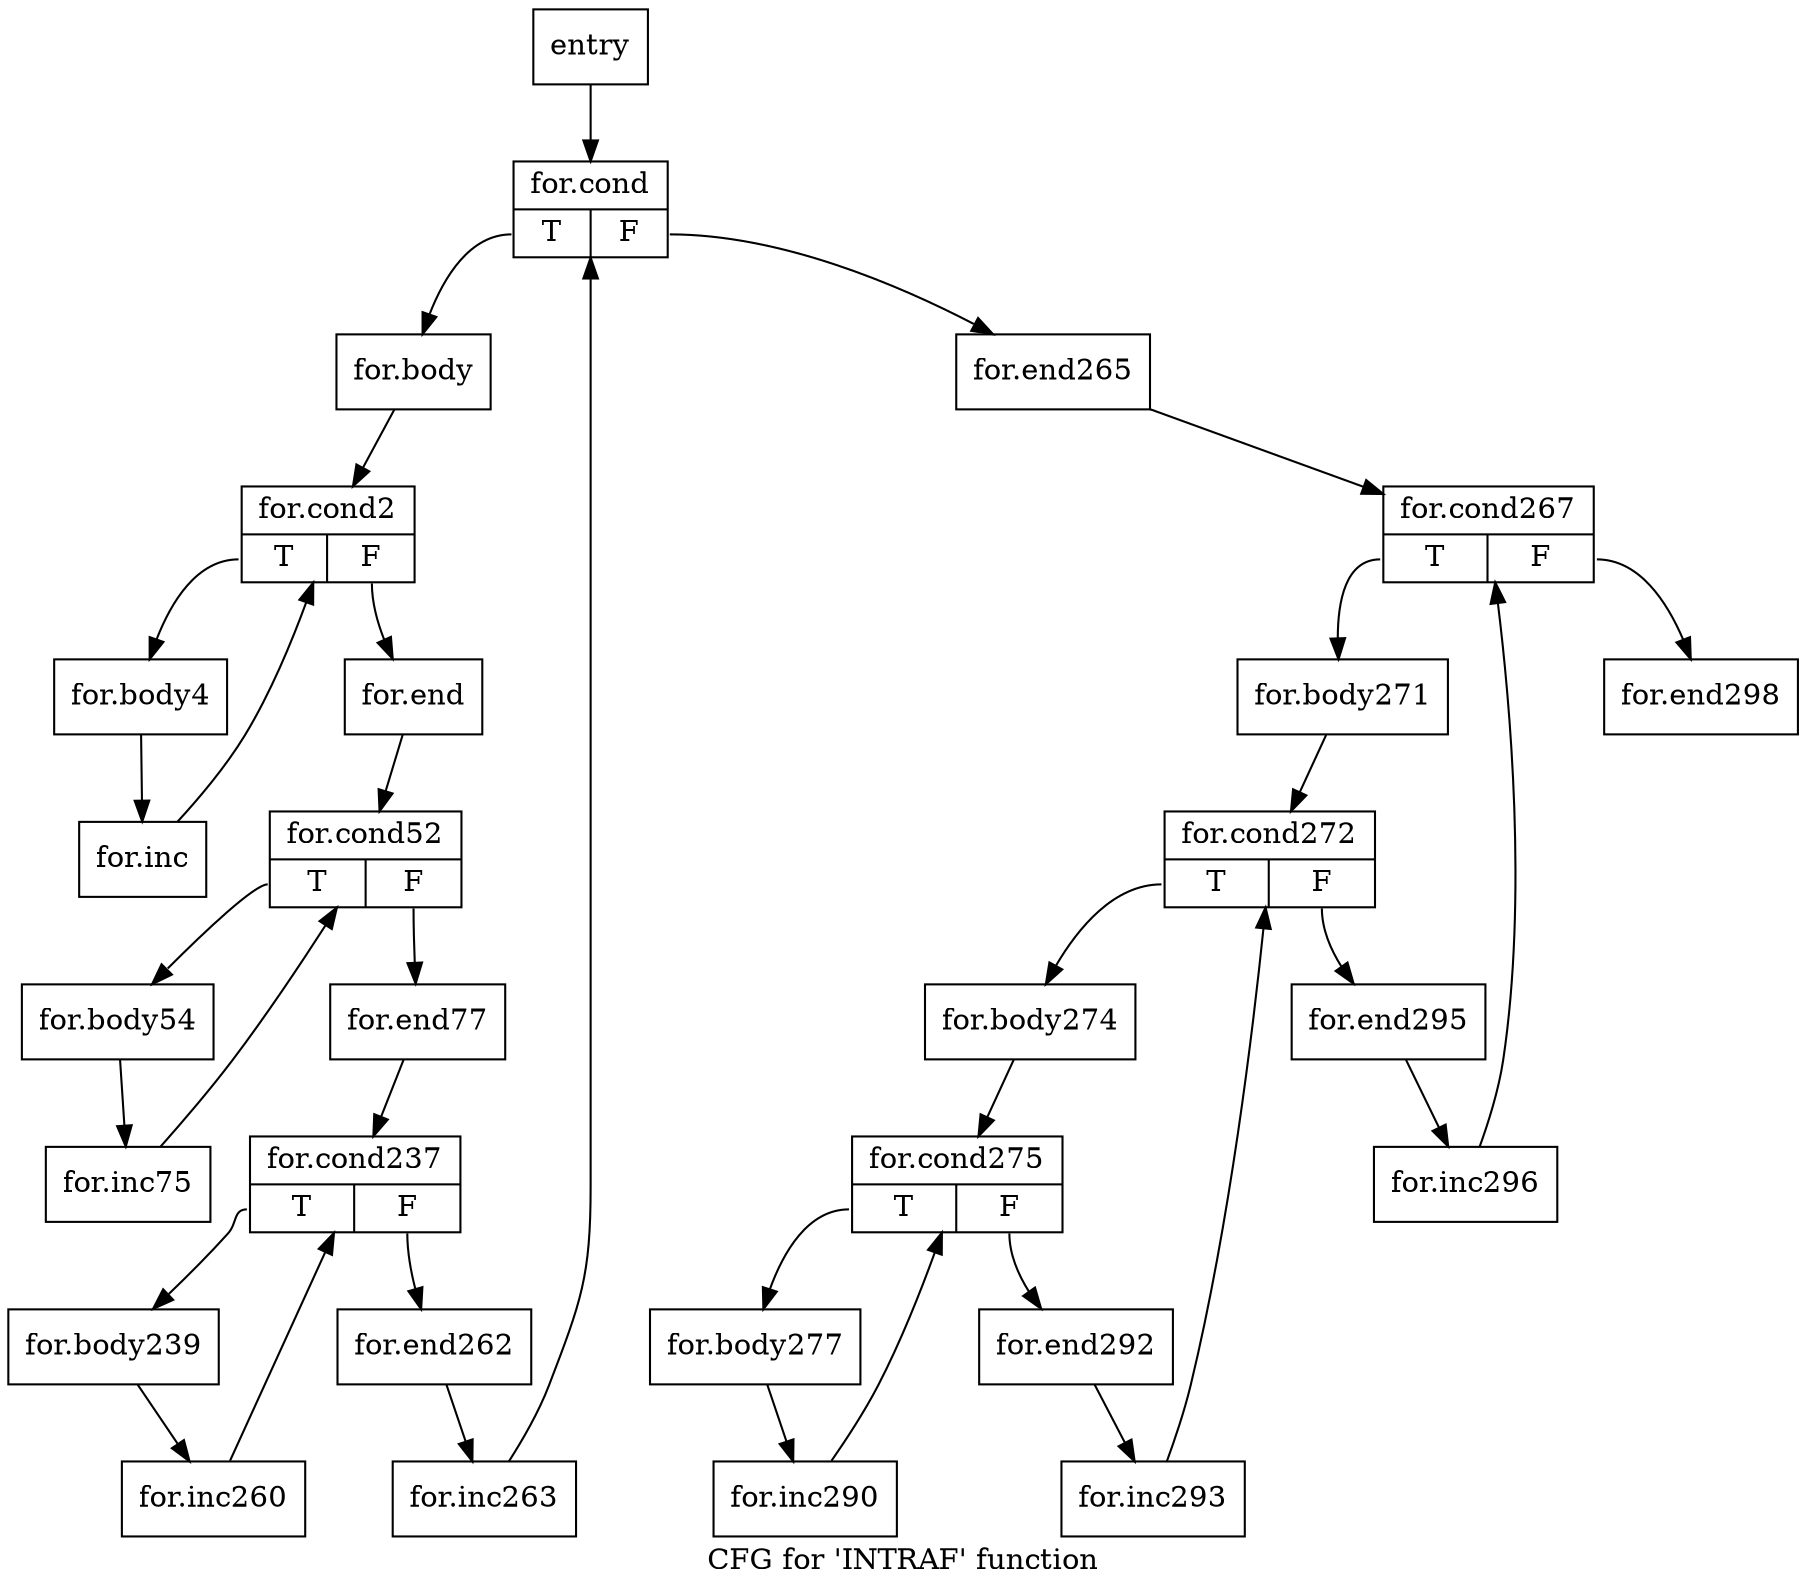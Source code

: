 digraph "CFG for 'INTRAF' function" {
	label="CFG for 'INTRAF' function";

	Node0x600cd80 [shape=record,label="{entry}"];
	Node0x600cd80 -> Node0x600d1d0;
	Node0x600d1d0 [shape=record,label="{for.cond|{<s0>T|<s1>F}}"];
	Node0x600d1d0:s0 -> Node0x600d710;
	Node0x600d1d0:s1 -> Node0x600d7f0;
	Node0x600d710 [shape=record,label="{for.body}"];
	Node0x600d710 -> Node0x600d960;
	Node0x600d960 [shape=record,label="{for.cond2|{<s0>T|<s1>F}}"];
	Node0x600d960:s0 -> Node0x600d3d0;
	Node0x600d960:s1 -> Node0x600d4b0;
	Node0x600d3d0 [shape=record,label="{for.body4}"];
	Node0x600d3d0 -> Node0x600daa0;
	Node0x600daa0 [shape=record,label="{for.inc}"];
	Node0x600daa0 -> Node0x600d960;
	Node0x600d4b0 [shape=record,label="{for.end}"];
	Node0x600d4b0 -> Node0x6011980;
	Node0x6011980 [shape=record,label="{for.cond52|{<s0>T|<s1>F}}"];
	Node0x6011980:s0 -> Node0x6011d40;
	Node0x6011980:s1 -> Node0x6011e20;
	Node0x6011d40 [shape=record,label="{for.body54}"];
	Node0x6011d40 -> Node0x6011ae0;
	Node0x6011ae0 [shape=record,label="{for.inc75}"];
	Node0x6011ae0 -> Node0x6011980;
	Node0x6011e20 [shape=record,label="{for.end77}"];
	Node0x6011e20 -> Node0x601be80;
	Node0x601be80 [shape=record,label="{for.cond237|{<s0>T|<s1>F}}"];
	Node0x601be80:s0 -> Node0x601c280;
	Node0x601be80:s1 -> Node0x601c360;
	Node0x601c280 [shape=record,label="{for.body239}"];
	Node0x601c280 -> Node0x601c020;
	Node0x601c020 [shape=record,label="{for.inc260}"];
	Node0x601c020 -> Node0x601be80;
	Node0x601c360 [shape=record,label="{for.end262}"];
	Node0x601c360 -> Node0x600d280;
	Node0x600d280 [shape=record,label="{for.inc263}"];
	Node0x600d280 -> Node0x600d1d0;
	Node0x600d7f0 [shape=record,label="{for.end265}"];
	Node0x600d7f0 -> Node0x601d870;
	Node0x601d870 [shape=record,label="{for.cond267|{<s0>T|<s1>F}}"];
	Node0x601d870:s0 -> Node0x601de90;
	Node0x601d870:s1 -> Node0x601df70;
	Node0x601de90 [shape=record,label="{for.body271}"];
	Node0x601de90 -> Node0x601e0e0;
	Node0x601e0e0 [shape=record,label="{for.cond272|{<s0>T|<s1>F}}"];
	Node0x601e0e0:s0 -> Node0x601e620;
	Node0x601e0e0:s1 -> Node0x601e700;
	Node0x601e620 [shape=record,label="{for.body274}"];
	Node0x601e620 -> Node0x601e870;
	Node0x601e870 [shape=record,label="{for.cond275|{<s0>T|<s1>F}}"];
	Node0x601e870:s0 -> Node0x601eda0;
	Node0x601e870:s1 -> Node0x601ee80;
	Node0x601eda0 [shape=record,label="{for.body277}"];
	Node0x601eda0 -> Node0x601e9b0;
	Node0x601e9b0 [shape=record,label="{for.inc290}"];
	Node0x601e9b0 -> Node0x601e870;
	Node0x601ee80 [shape=record,label="{for.end292}"];
	Node0x601ee80 -> Node0x601e220;
	Node0x601e220 [shape=record,label="{for.inc293}"];
	Node0x601e220 -> Node0x601e0e0;
	Node0x601e700 [shape=record,label="{for.end295}"];
	Node0x601e700 -> Node0x601d910;
	Node0x601d910 [shape=record,label="{for.inc296}"];
	Node0x601d910 -> Node0x601d870;
	Node0x601df70 [shape=record,label="{for.end298}"];
}
